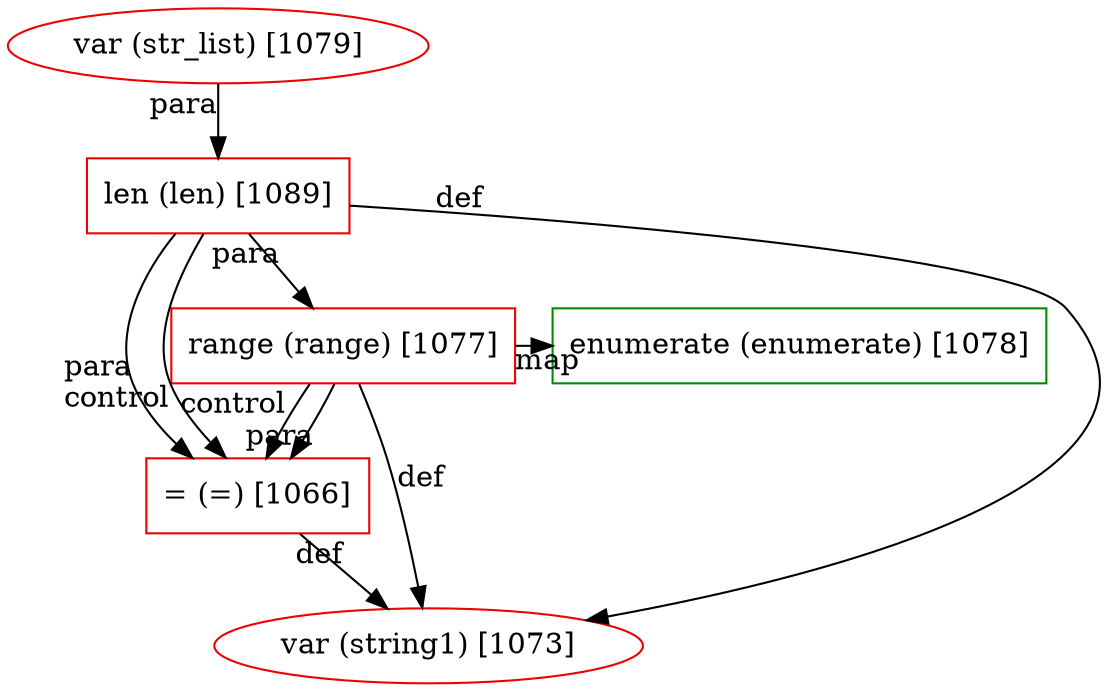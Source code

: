 digraph "fragment-309.dot" {
	subgraph "subgraph: 1077 to 1078" {
		graph [rank=same]
		1077 [label="range (range) [1077]" color=red2 shape=box]
		1078 [label="enumerate (enumerate) [1078]" color=green4 shape=box]
	}
	1089 [label="len (len) [1089]" color=red2 shape=box]
	1066 [label="= (=) [1066]" color=red2 shape=box]
	1073 [label="var (string1) [1073]" color=red2 shape=ellipse]
	1079 [label="var (str_list) [1079]" color=red2 shape=ellipse]
	1089 -> 1077 [xlabel=para from_closure=False]
	1077 -> 1078 [xlabel=map from_closure=False]
	1079 -> 1089 [xlabel=para from_closure=True]
	1089 -> 1066 [xlabel=para from_closure=True]
	1077 -> 1066 [xlabel=control from_closure=True]
	1077 -> 1066 [xlabel=para from_closure=True]
	1089 -> 1066 [xlabel=control from_closure=True]
	1066 -> 1073 [xlabel=def from_closure=False]
	1089 -> 1073 [xlabel=def from_closure=True]
	1077 -> 1073 [xlabel=def from_closure=True]
}
